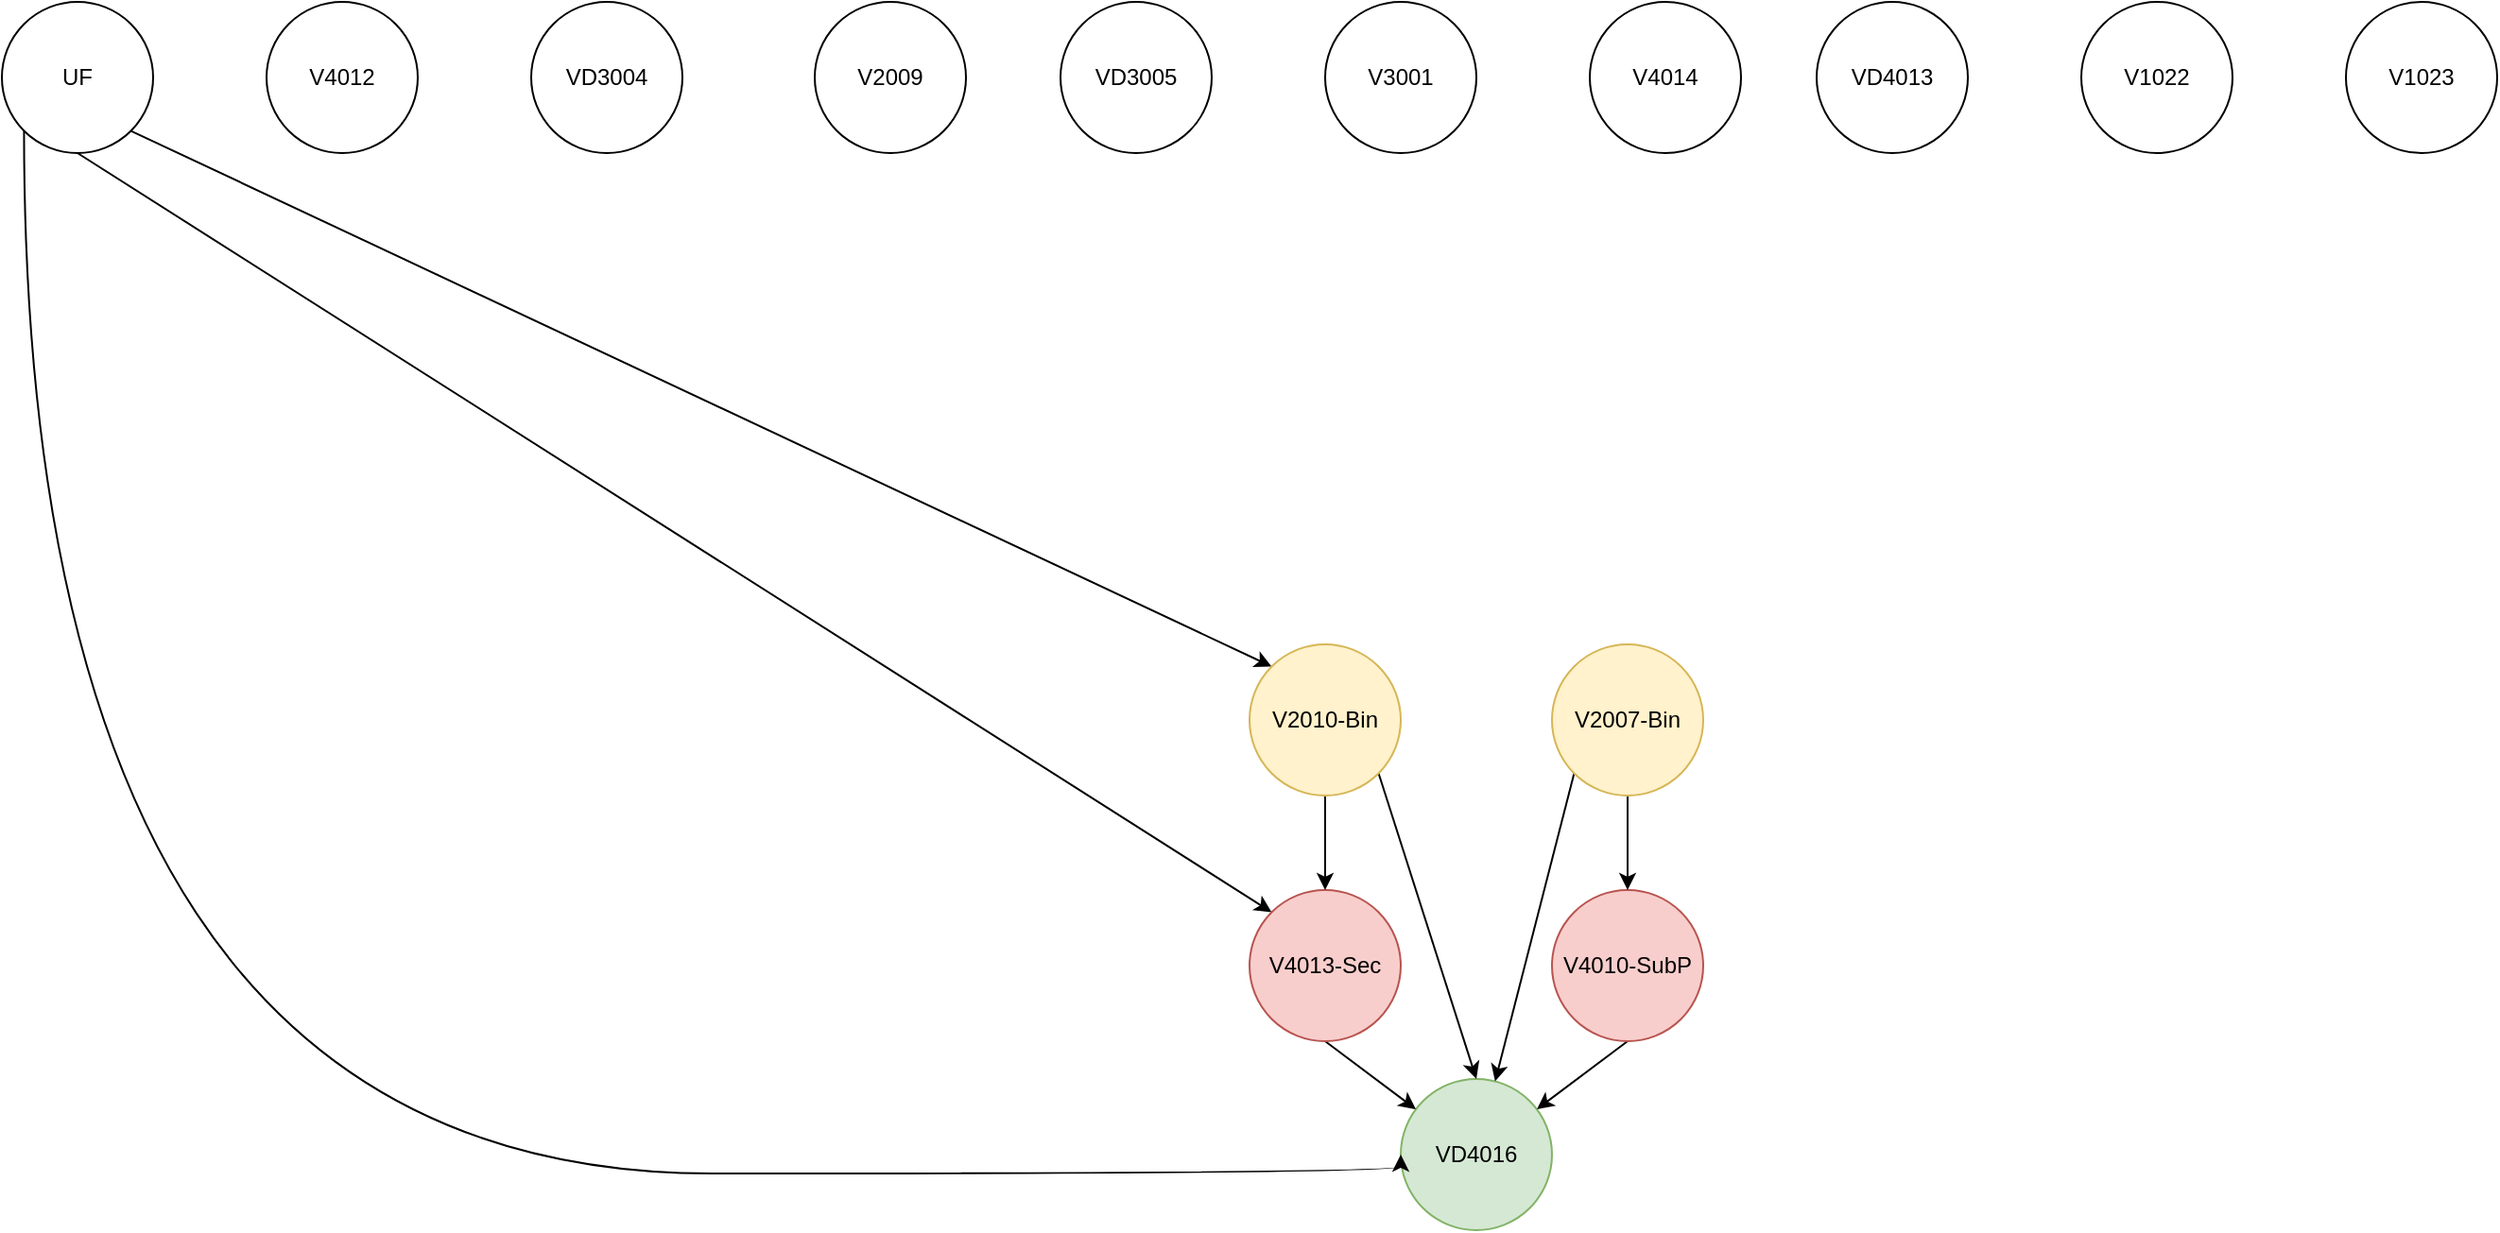 <mxfile version="15.4.0" type="device" pages="2"><diagram id="VmKimPBvYOJlXTIR0K4N" name="Página-1"><mxGraphModel dx="1280" dy="803" grid="1" gridSize="10" guides="1" tooltips="1" connect="1" arrows="1" fold="1" page="1" pageScale="1" pageWidth="3300" pageHeight="4681" math="0" shadow="0"><root><mxCell id="0"/><mxCell id="1" parent="0"/><mxCell id="xV38gaNbVjRDk5gzi1bl-1" value="VD4016" style="ellipse;whiteSpace=wrap;html=1;aspect=fixed;fillColor=#d5e8d4;strokeColor=#82b366;" parent="1" vertex="1"><mxGeometry x="850" y="1010" width="80" height="80" as="geometry"/></mxCell><mxCell id="xV38gaNbVjRDk5gzi1bl-25" style="edgeStyle=none;rounded=0;orthogonalLoop=1;jettySize=auto;html=1;exitX=1;exitY=1;exitDx=0;exitDy=0;entryX=0;entryY=0;entryDx=0;entryDy=0;" parent="1" source="xV38gaNbVjRDk5gzi1bl-2" target="xV38gaNbVjRDk5gzi1bl-15" edge="1"><mxGeometry relative="1" as="geometry"/></mxCell><mxCell id="xV38gaNbVjRDk5gzi1bl-26" style="edgeStyle=none;rounded=0;orthogonalLoop=1;jettySize=auto;html=1;exitX=0.5;exitY=1;exitDx=0;exitDy=0;entryX=0;entryY=0;entryDx=0;entryDy=0;" parent="1" source="xV38gaNbVjRDk5gzi1bl-2" target="xV38gaNbVjRDk5gzi1bl-9" edge="1"><mxGeometry relative="1" as="geometry"/></mxCell><mxCell id="xV38gaNbVjRDk5gzi1bl-27" style="edgeStyle=orthogonalEdgeStyle;rounded=0;orthogonalLoop=1;jettySize=auto;html=1;exitX=0;exitY=1;exitDx=0;exitDy=0;entryX=0;entryY=0.5;entryDx=0;entryDy=0;curved=1;" parent="1" source="xV38gaNbVjRDk5gzi1bl-2" target="xV38gaNbVjRDk5gzi1bl-1" edge="1"><mxGeometry relative="1" as="geometry"><Array as="points"><mxPoint x="122" y="1060"/><mxPoint x="850" y="1060"/></Array></mxGeometry></mxCell><mxCell id="xV38gaNbVjRDk5gzi1bl-2" value="UF" style="ellipse;whiteSpace=wrap;html=1;aspect=fixed;" parent="1" vertex="1"><mxGeometry x="110" y="440" width="80" height="80" as="geometry"/></mxCell><mxCell id="xV38gaNbVjRDk5gzi1bl-22" style="edgeStyle=none;rounded=0;orthogonalLoop=1;jettySize=auto;html=1;exitX=0.5;exitY=1;exitDx=0;exitDy=0;" parent="1" source="xV38gaNbVjRDk5gzi1bl-4" target="xV38gaNbVjRDk5gzi1bl-1" edge="1"><mxGeometry relative="1" as="geometry"/></mxCell><mxCell id="xV38gaNbVjRDk5gzi1bl-4" value="V4010-SubP" style="ellipse;whiteSpace=wrap;html=1;aspect=fixed;fillColor=#f8cecc;strokeColor=#b85450;" parent="1" vertex="1"><mxGeometry x="930" y="910" width="80" height="80" as="geometry"/></mxCell><mxCell id="xV38gaNbVjRDk5gzi1bl-5" value="V3001" style="ellipse;whiteSpace=wrap;html=1;aspect=fixed;" parent="1" vertex="1"><mxGeometry x="810" y="440" width="80" height="80" as="geometry"/></mxCell><mxCell id="xV38gaNbVjRDk5gzi1bl-6" value="V1023" style="ellipse;whiteSpace=wrap;html=1;aspect=fixed;" parent="1" vertex="1"><mxGeometry x="1350" y="440" width="80" height="80" as="geometry"/></mxCell><mxCell id="xV38gaNbVjRDk5gzi1bl-7" value="V1022" style="ellipse;whiteSpace=wrap;html=1;aspect=fixed;" parent="1" vertex="1"><mxGeometry x="1210" y="440" width="80" height="80" as="geometry"/></mxCell><mxCell id="xV38gaNbVjRDk5gzi1bl-8" value="VD3004" style="ellipse;whiteSpace=wrap;html=1;aspect=fixed;" parent="1" vertex="1"><mxGeometry x="390" y="440" width="80" height="80" as="geometry"/></mxCell><mxCell id="xV38gaNbVjRDk5gzi1bl-19" style="rounded=0;orthogonalLoop=1;jettySize=auto;html=1;exitX=0.5;exitY=1;exitDx=0;exitDy=0;" parent="1" source="xV38gaNbVjRDk5gzi1bl-9" target="xV38gaNbVjRDk5gzi1bl-1" edge="1"><mxGeometry relative="1" as="geometry"/></mxCell><mxCell id="xV38gaNbVjRDk5gzi1bl-9" value="V4013-Sec" style="ellipse;whiteSpace=wrap;html=1;aspect=fixed;fillColor=#f8cecc;strokeColor=#b85450;" parent="1" vertex="1"><mxGeometry x="770" y="910" width="80" height="80" as="geometry"/></mxCell><mxCell id="xV38gaNbVjRDk5gzi1bl-10" value="V4014" style="ellipse;whiteSpace=wrap;html=1;aspect=fixed;" parent="1" vertex="1"><mxGeometry x="950" y="440" width="80" height="80" as="geometry"/></mxCell><mxCell id="xV38gaNbVjRDk5gzi1bl-11" value="V4012" style="ellipse;whiteSpace=wrap;html=1;aspect=fixed;" parent="1" vertex="1"><mxGeometry x="250" y="440" width="80" height="80" as="geometry"/></mxCell><mxCell id="xV38gaNbVjRDk5gzi1bl-12" value="VD4013" style="ellipse;whiteSpace=wrap;html=1;aspect=fixed;" parent="1" vertex="1"><mxGeometry x="1070" y="440" width="80" height="80" as="geometry"/></mxCell><mxCell id="xV38gaNbVjRDk5gzi1bl-13" value="V2009" style="ellipse;whiteSpace=wrap;html=1;aspect=fixed;" parent="1" vertex="1"><mxGeometry x="540" y="440" width="80" height="80" as="geometry"/></mxCell><mxCell id="xV38gaNbVjRDk5gzi1bl-14" value="VD3005" style="ellipse;whiteSpace=wrap;html=1;aspect=fixed;" parent="1" vertex="1"><mxGeometry x="670" y="440" width="80" height="80" as="geometry"/></mxCell><mxCell id="xV38gaNbVjRDk5gzi1bl-17" value="" style="rounded=0;orthogonalLoop=1;jettySize=auto;html=1;" parent="1" source="xV38gaNbVjRDk5gzi1bl-15" target="xV38gaNbVjRDk5gzi1bl-9" edge="1"><mxGeometry relative="1" as="geometry"/></mxCell><mxCell id="xV38gaNbVjRDk5gzi1bl-23" style="edgeStyle=none;rounded=0;orthogonalLoop=1;jettySize=auto;html=1;exitX=1;exitY=1;exitDx=0;exitDy=0;entryX=0.5;entryY=0;entryDx=0;entryDy=0;" parent="1" source="xV38gaNbVjRDk5gzi1bl-15" target="xV38gaNbVjRDk5gzi1bl-1" edge="1"><mxGeometry relative="1" as="geometry"/></mxCell><mxCell id="xV38gaNbVjRDk5gzi1bl-15" value="V2010-Bin" style="ellipse;whiteSpace=wrap;html=1;aspect=fixed;fillColor=#fff2cc;strokeColor=#d6b656;" parent="1" vertex="1"><mxGeometry x="770" y="780" width="80" height="80" as="geometry"/></mxCell><mxCell id="xV38gaNbVjRDk5gzi1bl-18" style="rounded=0;orthogonalLoop=1;jettySize=auto;html=1;exitX=0.5;exitY=1;exitDx=0;exitDy=0;" parent="1" source="xV38gaNbVjRDk5gzi1bl-16" target="xV38gaNbVjRDk5gzi1bl-4" edge="1"><mxGeometry relative="1" as="geometry"/></mxCell><mxCell id="xV38gaNbVjRDk5gzi1bl-24" style="edgeStyle=none;rounded=0;orthogonalLoop=1;jettySize=auto;html=1;exitX=0;exitY=1;exitDx=0;exitDy=0;" parent="1" source="xV38gaNbVjRDk5gzi1bl-16" target="xV38gaNbVjRDk5gzi1bl-1" edge="1"><mxGeometry relative="1" as="geometry"><mxPoint x="890" y="1030" as="targetPoint"/></mxGeometry></mxCell><mxCell id="xV38gaNbVjRDk5gzi1bl-16" value="V2007-Bin" style="ellipse;whiteSpace=wrap;html=1;aspect=fixed;fillColor=#fff2cc;strokeColor=#d6b656;" parent="1" vertex="1"><mxGeometry x="930" y="780" width="80" height="80" as="geometry"/></mxCell></root></mxGraphModel></diagram><diagram id="QsQY4VUxJvXz0JFiKcni" name="mediation structure"><mxGraphModel dx="1280" dy="803" grid="1" gridSize="10" guides="1" tooltips="1" connect="1" arrows="1" fold="1" page="1" pageScale="1" pageWidth="3300" pageHeight="4681" math="0" shadow="0"><root><mxCell id="WrpzAKhjAHlgDbV-iszh-0"/><mxCell id="WrpzAKhjAHlgDbV-iszh-1" parent="WrpzAKhjAHlgDbV-iszh-0"/><mxCell id="4g4UPLxkyBpOfpqC1YBT-0" value="V4010-SubP" style="ellipse;whiteSpace=wrap;html=1;aspect=fixed;fillColor=#f8cecc;strokeColor=#b85450;" vertex="1" parent="WrpzAKhjAHlgDbV-iszh-1"><mxGeometry x="410" y="820" width="80" height="80" as="geometry"/></mxCell><mxCell id="4g4UPLxkyBpOfpqC1YBT-1" value="V4013-Sec" style="ellipse;whiteSpace=wrap;html=1;aspect=fixed;fillColor=#f8cecc;strokeColor=#b85450;" vertex="1" parent="WrpzAKhjAHlgDbV-iszh-1"><mxGeometry x="710" y="670" width="80" height="80" as="geometry"/></mxCell><mxCell id="4g4UPLxkyBpOfpqC1YBT-2" value="V4014" style="ellipse;whiteSpace=wrap;html=1;aspect=fixed;" vertex="1" parent="WrpzAKhjAHlgDbV-iszh-1"><mxGeometry x="460" y="490" width="80" height="80" as="geometry"/></mxCell><mxCell id="4g4UPLxkyBpOfpqC1YBT-3" value="V4012" style="ellipse;whiteSpace=wrap;html=1;aspect=fixed;" vertex="1" parent="WrpzAKhjAHlgDbV-iszh-1"><mxGeometry x="300" y="490" width="80" height="80" as="geometry"/></mxCell><mxCell id="4g4UPLxkyBpOfpqC1YBT-4" value="VD4013" style="ellipse;whiteSpace=wrap;html=1;aspect=fixed;" vertex="1" parent="WrpzAKhjAHlgDbV-iszh-1"><mxGeometry x="620" y="490" width="80" height="80" as="geometry"/></mxCell><mxCell id="WuPsVekQkfCkmg4VxmJL-0" value="V2010-Bin" style="ellipse;whiteSpace=wrap;html=1;aspect=fixed;fillColor=#fff2cc;strokeColor=#d6b656;" vertex="1" parent="WrpzAKhjAHlgDbV-iszh-1"><mxGeometry x="360" y="660" width="80" height="80" as="geometry"/></mxCell><mxCell id="WuPsVekQkfCkmg4VxmJL-1" value="V2007-Bin" style="ellipse;whiteSpace=wrap;html=1;aspect=fixed;fillColor=#fff2cc;strokeColor=#d6b656;" vertex="1" parent="WrpzAKhjAHlgDbV-iszh-1"><mxGeometry x="520" y="660" width="80" height="80" as="geometry"/></mxCell><mxCell id="df2fbFNyfDvihxxgWBs_-0" value="VD4016" style="ellipse;whiteSpace=wrap;html=1;aspect=fixed;fillColor=#d5e8d4;strokeColor=#82b366;" vertex="1" parent="WrpzAKhjAHlgDbV-iszh-1"><mxGeometry x="430" y="990" width="80" height="80" as="geometry"/></mxCell><mxCell id="df2fbFNyfDvihxxgWBs_-1" value="X&lt;sub&gt;t-1&lt;/sub&gt;" style="ellipse;whiteSpace=wrap;html=1;aspect=fixed;" vertex="1" parent="WrpzAKhjAHlgDbV-iszh-1"><mxGeometry x="860" y="570" width="80" height="80" as="geometry"/></mxCell><mxCell id="df2fbFNyfDvihxxgWBs_-2" value="X&lt;sub&gt;t-1&lt;/sub&gt;" style="ellipse;whiteSpace=wrap;html=1;aspect=fixed;" vertex="1" parent="WrpzAKhjAHlgDbV-iszh-1"><mxGeometry x="870" y="580" width="80" height="80" as="geometry"/></mxCell></root></mxGraphModel></diagram></mxfile>